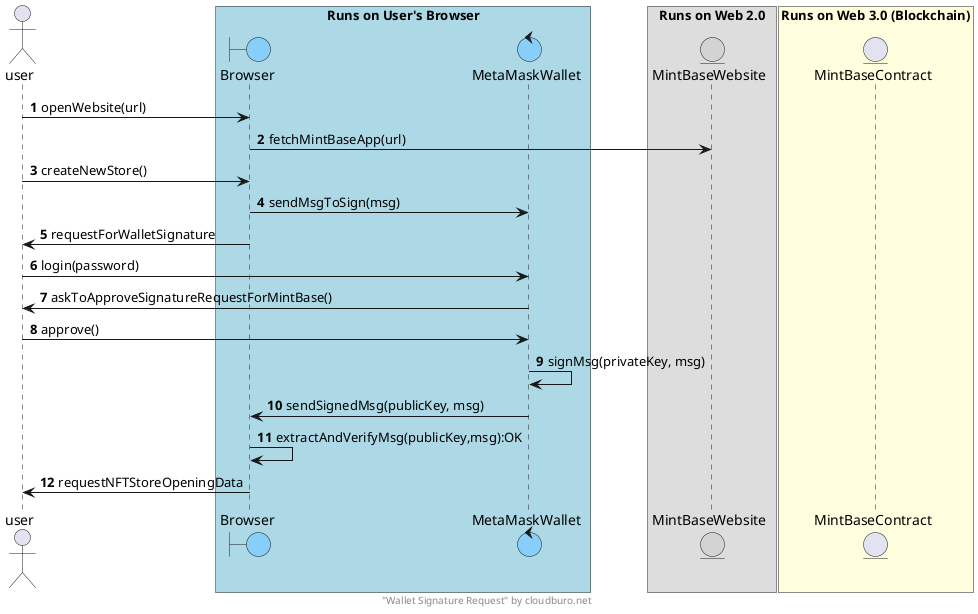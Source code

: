 @startuml
autonumber

footer "Wallet Signature Request" by cloudburo.net

actor user 
box "Runs on User's Browser" #LightBlue
boundary Browser as mbui #LightSkyBlue
control MetaMaskWallet as mmw #LightSkyBlue
end box
box "Runs on Web 2.0"
entity MintBaseWebsite as website #LightGrey
end box
box "Runs on Web 3.0 (Blockchain)" #LightYellow
entity MintBaseContract
end box

user -> mbui: openWebsite(url)
mbui -> website: fetchMintBaseApp(url)
user -> mbui: createNewStore()
mbui -> mmw: sendMsgToSign(msg)
mbui -> user: requestForWalletSignature
user -> mmw: login(password)
mmw -> user: askToApproveSignatureRequestForMintBase()
user -> mmw: approve()
mmw -> mmw: signMsg(privateKey, msg)
mmw -> mbui: sendSignedMsg(publicKey, msg)
mbui -> mbui: extractAndVerifyMsg(publicKey,msg):OK
mbui -> user: requestNFTStoreOpeningData

@enduml
